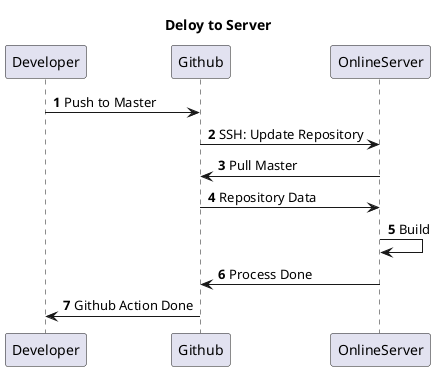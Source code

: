 @startuml deployment
title Deloy to Server
autonumber
Developer -> Github: Push to Master
Github -> OnlineServer: SSH: Update Repository 
OnlineServer -> Github: Pull Master
Github -> OnlineServer: Repository Data
OnlineServer -> OnlineServer: Build
OnlineServer -> Github: Process Done
Github -> Developer: Github Action Done
@enduml